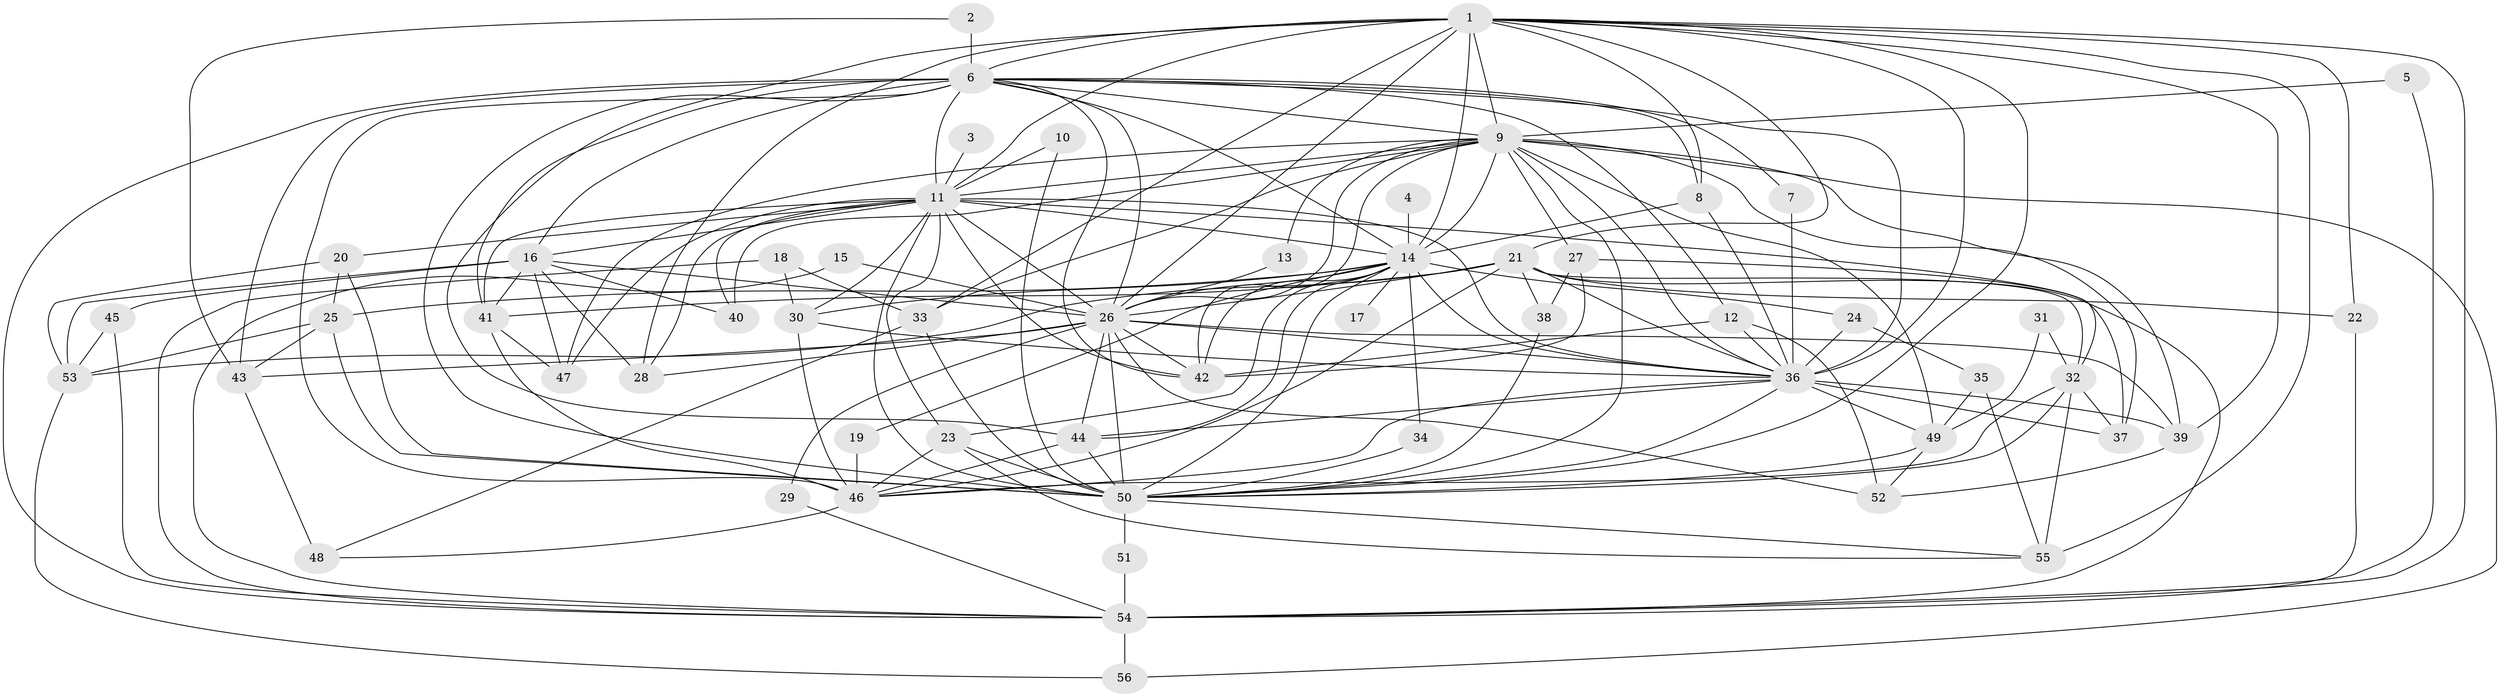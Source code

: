 // original degree distribution, {12: 0.007246376811594203, 28: 0.007246376811594203, 23: 0.007246376811594203, 20: 0.007246376811594203, 24: 0.014492753623188406, 22: 0.007246376811594203, 25: 0.007246376811594203, 16: 0.007246376811594203, 27: 0.007246376811594203, 5: 0.06521739130434782, 3: 0.14492753623188406, 11: 0.007246376811594203, 4: 0.11594202898550725, 6: 0.007246376811594203, 8: 0.014492753623188406, 7: 0.014492753623188406, 2: 0.5507246376811594, 13: 0.007246376811594203}
// Generated by graph-tools (version 1.1) at 2025/36/03/04/25 23:36:28]
// undirected, 56 vertices, 170 edges
graph export_dot {
  node [color=gray90,style=filled];
  1;
  2;
  3;
  4;
  5;
  6;
  7;
  8;
  9;
  10;
  11;
  12;
  13;
  14;
  15;
  16;
  17;
  18;
  19;
  20;
  21;
  22;
  23;
  24;
  25;
  26;
  27;
  28;
  29;
  30;
  31;
  32;
  33;
  34;
  35;
  36;
  37;
  38;
  39;
  40;
  41;
  42;
  43;
  44;
  45;
  46;
  47;
  48;
  49;
  50;
  51;
  52;
  53;
  54;
  55;
  56;
  1 -- 6 [weight=4.0];
  1 -- 8 [weight=1.0];
  1 -- 9 [weight=4.0];
  1 -- 11 [weight=3.0];
  1 -- 14 [weight=3.0];
  1 -- 21 [weight=1.0];
  1 -- 22 [weight=1.0];
  1 -- 26 [weight=3.0];
  1 -- 28 [weight=2.0];
  1 -- 33 [weight=1.0];
  1 -- 36 [weight=3.0];
  1 -- 39 [weight=1.0];
  1 -- 44 [weight=1.0];
  1 -- 50 [weight=2.0];
  1 -- 54 [weight=2.0];
  1 -- 55 [weight=2.0];
  2 -- 6 [weight=2.0];
  2 -- 43 [weight=1.0];
  3 -- 11 [weight=1.0];
  4 -- 14 [weight=1.0];
  5 -- 9 [weight=1.0];
  5 -- 54 [weight=1.0];
  6 -- 7 [weight=1.0];
  6 -- 8 [weight=1.0];
  6 -- 9 [weight=2.0];
  6 -- 11 [weight=2.0];
  6 -- 12 [weight=1.0];
  6 -- 14 [weight=2.0];
  6 -- 16 [weight=1.0];
  6 -- 26 [weight=3.0];
  6 -- 36 [weight=4.0];
  6 -- 41 [weight=1.0];
  6 -- 42 [weight=1.0];
  6 -- 43 [weight=1.0];
  6 -- 46 [weight=2.0];
  6 -- 50 [weight=3.0];
  6 -- 54 [weight=1.0];
  7 -- 36 [weight=1.0];
  8 -- 14 [weight=1.0];
  8 -- 36 [weight=1.0];
  9 -- 11 [weight=1.0];
  9 -- 13 [weight=1.0];
  9 -- 14 [weight=1.0];
  9 -- 26 [weight=1.0];
  9 -- 27 [weight=2.0];
  9 -- 33 [weight=1.0];
  9 -- 36 [weight=1.0];
  9 -- 37 [weight=1.0];
  9 -- 39 [weight=1.0];
  9 -- 40 [weight=1.0];
  9 -- 42 [weight=1.0];
  9 -- 47 [weight=1.0];
  9 -- 49 [weight=1.0];
  9 -- 50 [weight=1.0];
  9 -- 56 [weight=1.0];
  10 -- 11 [weight=1.0];
  10 -- 50 [weight=1.0];
  11 -- 14 [weight=1.0];
  11 -- 16 [weight=3.0];
  11 -- 20 [weight=1.0];
  11 -- 23 [weight=1.0];
  11 -- 26 [weight=2.0];
  11 -- 28 [weight=1.0];
  11 -- 30 [weight=1.0];
  11 -- 32 [weight=1.0];
  11 -- 36 [weight=1.0];
  11 -- 40 [weight=1.0];
  11 -- 41 [weight=1.0];
  11 -- 42 [weight=1.0];
  11 -- 47 [weight=2.0];
  11 -- 50 [weight=1.0];
  12 -- 36 [weight=2.0];
  12 -- 42 [weight=1.0];
  12 -- 52 [weight=1.0];
  13 -- 26 [weight=2.0];
  14 -- 17 [weight=1.0];
  14 -- 19 [weight=1.0];
  14 -- 23 [weight=1.0];
  14 -- 24 [weight=1.0];
  14 -- 25 [weight=1.0];
  14 -- 26 [weight=1.0];
  14 -- 30 [weight=1.0];
  14 -- 34 [weight=1.0];
  14 -- 36 [weight=2.0];
  14 -- 42 [weight=1.0];
  14 -- 44 [weight=1.0];
  14 -- 50 [weight=1.0];
  15 -- 26 [weight=1.0];
  15 -- 54 [weight=1.0];
  16 -- 26 [weight=1.0];
  16 -- 28 [weight=1.0];
  16 -- 40 [weight=1.0];
  16 -- 41 [weight=1.0];
  16 -- 45 [weight=1.0];
  16 -- 47 [weight=1.0];
  16 -- 53 [weight=1.0];
  18 -- 30 [weight=1.0];
  18 -- 33 [weight=1.0];
  18 -- 54 [weight=1.0];
  19 -- 46 [weight=1.0];
  20 -- 25 [weight=1.0];
  20 -- 50 [weight=1.0];
  20 -- 53 [weight=1.0];
  21 -- 22 [weight=1.0];
  21 -- 26 [weight=1.0];
  21 -- 32 [weight=1.0];
  21 -- 36 [weight=1.0];
  21 -- 38 [weight=1.0];
  21 -- 41 [weight=1.0];
  21 -- 46 [weight=1.0];
  21 -- 53 [weight=1.0];
  21 -- 54 [weight=1.0];
  22 -- 54 [weight=1.0];
  23 -- 46 [weight=1.0];
  23 -- 50 [weight=1.0];
  23 -- 55 [weight=1.0];
  24 -- 35 [weight=1.0];
  24 -- 36 [weight=2.0];
  25 -- 43 [weight=1.0];
  25 -- 50 [weight=2.0];
  25 -- 53 [weight=1.0];
  26 -- 28 [weight=1.0];
  26 -- 29 [weight=1.0];
  26 -- 36 [weight=1.0];
  26 -- 39 [weight=1.0];
  26 -- 42 [weight=1.0];
  26 -- 43 [weight=1.0];
  26 -- 44 [weight=1.0];
  26 -- 50 [weight=1.0];
  26 -- 52 [weight=1.0];
  27 -- 37 [weight=1.0];
  27 -- 38 [weight=1.0];
  27 -- 42 [weight=1.0];
  29 -- 54 [weight=1.0];
  30 -- 36 [weight=1.0];
  30 -- 46 [weight=1.0];
  31 -- 32 [weight=1.0];
  31 -- 49 [weight=1.0];
  32 -- 37 [weight=1.0];
  32 -- 46 [weight=1.0];
  32 -- 50 [weight=1.0];
  32 -- 55 [weight=1.0];
  33 -- 48 [weight=1.0];
  33 -- 50 [weight=1.0];
  34 -- 50 [weight=1.0];
  35 -- 49 [weight=1.0];
  35 -- 55 [weight=1.0];
  36 -- 37 [weight=1.0];
  36 -- 39 [weight=1.0];
  36 -- 44 [weight=1.0];
  36 -- 46 [weight=1.0];
  36 -- 49 [weight=2.0];
  36 -- 50 [weight=2.0];
  38 -- 50 [weight=1.0];
  39 -- 52 [weight=1.0];
  41 -- 46 [weight=1.0];
  41 -- 47 [weight=1.0];
  43 -- 48 [weight=1.0];
  44 -- 46 [weight=1.0];
  44 -- 50 [weight=1.0];
  45 -- 53 [weight=1.0];
  45 -- 54 [weight=1.0];
  46 -- 48 [weight=1.0];
  49 -- 50 [weight=1.0];
  49 -- 52 [weight=1.0];
  50 -- 51 [weight=1.0];
  50 -- 55 [weight=1.0];
  51 -- 54 [weight=1.0];
  53 -- 56 [weight=1.0];
  54 -- 56 [weight=1.0];
}

